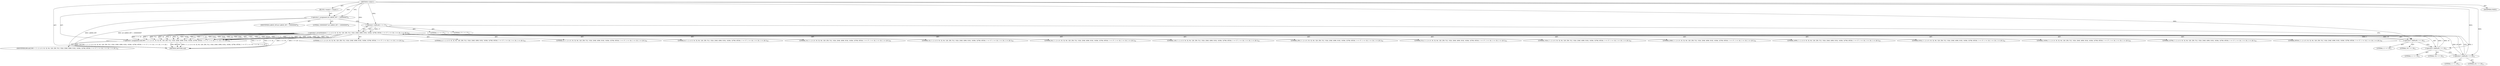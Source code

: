 digraph "&lt;clinit&gt;" {  
"494" [label = <(METHOD,&lt;clinit&gt;)> ]
"495" [label = <(BLOCK,&lt;empty&gt;,&lt;empty&gt;)> ]
"496" [label = <(&lt;operator&gt;.assignment,int LARGE_INT = 1000000007)<SUB>6</SUB>> ]
"497" [label = <(IDENTIFIER,LARGE_INT,int LARGE_INT = 1000000007)<SUB>6</SUB>> ]
"498" [label = <(LITERAL,1000000007,int LARGE_INT = 1000000007)<SUB>6</SUB>> ]
"499" [label = <(&lt;operator&gt;.assignment,int[] BM = { 1, 2, 4, 8, 16, 32, 64, 128, 256, 512, 1024, 2048, 4096, 8192, 16384, 32768, 65536, 1 &lt;&lt; 17, 1 &lt;&lt; 18, 1 &lt;&lt; 19, 1 &lt;&lt; 20 })<SUB>10</SUB>> ]
"500" [label = <(IDENTIFIER,BM,int[] BM = { 1, 2, 4, 8, 16, 32, 64, 128, 256, 512, 1024, 2048, 4096, 8192, 16384, 32768, 65536, 1 &lt;&lt; 17, 1 &lt;&lt; 18, 1 &lt;&lt; 19, 1 &lt;&lt; 20 })<SUB>10</SUB>> ]
"501" [label = <(&lt;operator&gt;.arrayInitializer,{ 1, 2, 4, 8, 16, 32, 64, 128, 256, 512, 1024, 2048, 4096, 8192, 16384, 32768, 65536, 1 &lt;&lt; 17, 1 &lt;&lt; 18, 1 &lt;&lt; 19, 1 &lt;&lt; 20 })<SUB>10</SUB>> ]
"502" [label = <(LITERAL,1,{ 1, 2, 4, 8, 16, 32, 64, 128, 256, 512, 1024, 2048, 4096, 8192, 16384, 32768, 65536, 1 &lt;&lt; 17, 1 &lt;&lt; 18, 1 &lt;&lt; 19, 1 &lt;&lt; 20 })<SUB>10</SUB>> ]
"503" [label = <(LITERAL,2,{ 1, 2, 4, 8, 16, 32, 64, 128, 256, 512, 1024, 2048, 4096, 8192, 16384, 32768, 65536, 1 &lt;&lt; 17, 1 &lt;&lt; 18, 1 &lt;&lt; 19, 1 &lt;&lt; 20 })<SUB>10</SUB>> ]
"504" [label = <(LITERAL,4,{ 1, 2, 4, 8, 16, 32, 64, 128, 256, 512, 1024, 2048, 4096, 8192, 16384, 32768, 65536, 1 &lt;&lt; 17, 1 &lt;&lt; 18, 1 &lt;&lt; 19, 1 &lt;&lt; 20 })<SUB>10</SUB>> ]
"505" [label = <(LITERAL,8,{ 1, 2, 4, 8, 16, 32, 64, 128, 256, 512, 1024, 2048, 4096, 8192, 16384, 32768, 65536, 1 &lt;&lt; 17, 1 &lt;&lt; 18, 1 &lt;&lt; 19, 1 &lt;&lt; 20 })<SUB>10</SUB>> ]
"506" [label = <(LITERAL,16,{ 1, 2, 4, 8, 16, 32, 64, 128, 256, 512, 1024, 2048, 4096, 8192, 16384, 32768, 65536, 1 &lt;&lt; 17, 1 &lt;&lt; 18, 1 &lt;&lt; 19, 1 &lt;&lt; 20 })<SUB>10</SUB>> ]
"507" [label = <(LITERAL,32,{ 1, 2, 4, 8, 16, 32, 64, 128, 256, 512, 1024, 2048, 4096, 8192, 16384, 32768, 65536, 1 &lt;&lt; 17, 1 &lt;&lt; 18, 1 &lt;&lt; 19, 1 &lt;&lt; 20 })<SUB>10</SUB>> ]
"508" [label = <(LITERAL,64,{ 1, 2, 4, 8, 16, 32, 64, 128, 256, 512, 1024, 2048, 4096, 8192, 16384, 32768, 65536, 1 &lt;&lt; 17, 1 &lt;&lt; 18, 1 &lt;&lt; 19, 1 &lt;&lt; 20 })<SUB>10</SUB>> ]
"509" [label = <(LITERAL,128,{ 1, 2, 4, 8, 16, 32, 64, 128, 256, 512, 1024, 2048, 4096, 8192, 16384, 32768, 65536, 1 &lt;&lt; 17, 1 &lt;&lt; 18, 1 &lt;&lt; 19, 1 &lt;&lt; 20 })<SUB>10</SUB>> ]
"510" [label = <(LITERAL,256,{ 1, 2, 4, 8, 16, 32, 64, 128, 256, 512, 1024, 2048, 4096, 8192, 16384, 32768, 65536, 1 &lt;&lt; 17, 1 &lt;&lt; 18, 1 &lt;&lt; 19, 1 &lt;&lt; 20 })<SUB>10</SUB>> ]
"511" [label = <(LITERAL,512,{ 1, 2, 4, 8, 16, 32, 64, 128, 256, 512, 1024, 2048, 4096, 8192, 16384, 32768, 65536, 1 &lt;&lt; 17, 1 &lt;&lt; 18, 1 &lt;&lt; 19, 1 &lt;&lt; 20 })<SUB>10</SUB>> ]
"512" [label = <(LITERAL,1024,{ 1, 2, 4, 8, 16, 32, 64, 128, 256, 512, 1024, 2048, 4096, 8192, 16384, 32768, 65536, 1 &lt;&lt; 17, 1 &lt;&lt; 18, 1 &lt;&lt; 19, 1 &lt;&lt; 20 })<SUB>10</SUB>> ]
"513" [label = <(LITERAL,2048,{ 1, 2, 4, 8, 16, 32, 64, 128, 256, 512, 1024, 2048, 4096, 8192, 16384, 32768, 65536, 1 &lt;&lt; 17, 1 &lt;&lt; 18, 1 &lt;&lt; 19, 1 &lt;&lt; 20 })<SUB>10</SUB>> ]
"514" [label = <(LITERAL,4096,{ 1, 2, 4, 8, 16, 32, 64, 128, 256, 512, 1024, 2048, 4096, 8192, 16384, 32768, 65536, 1 &lt;&lt; 17, 1 &lt;&lt; 18, 1 &lt;&lt; 19, 1 &lt;&lt; 20 })<SUB>10</SUB>> ]
"515" [label = <(LITERAL,8192,{ 1, 2, 4, 8, 16, 32, 64, 128, 256, 512, 1024, 2048, 4096, 8192, 16384, 32768, 65536, 1 &lt;&lt; 17, 1 &lt;&lt; 18, 1 &lt;&lt; 19, 1 &lt;&lt; 20 })<SUB>10</SUB>> ]
"516" [label = <(LITERAL,16384,{ 1, 2, 4, 8, 16, 32, 64, 128, 256, 512, 1024, 2048, 4096, 8192, 16384, 32768, 65536, 1 &lt;&lt; 17, 1 &lt;&lt; 18, 1 &lt;&lt; 19, 1 &lt;&lt; 20 })<SUB>10</SUB>> ]
"517" [label = <(LITERAL,32768,{ 1, 2, 4, 8, 16, 32, 64, 128, 256, 512, 1024, 2048, 4096, 8192, 16384, 32768, 65536, 1 &lt;&lt; 17, 1 &lt;&lt; 18, 1 &lt;&lt; 19, 1 &lt;&lt; 20 })<SUB>10</SUB>> ]
"518" [label = <(LITERAL,65536,{ 1, 2, 4, 8, 16, 32, 64, 128, 256, 512, 1024, 2048, 4096, 8192, 16384, 32768, 65536, 1 &lt;&lt; 17, 1 &lt;&lt; 18, 1 &lt;&lt; 19, 1 &lt;&lt; 20 })<SUB>10</SUB>> ]
"519" [label = <(&lt;operator&gt;.shiftLeft,1 &lt;&lt; 17)<SUB>11</SUB>> ]
"520" [label = <(LITERAL,1,1 &lt;&lt; 17)<SUB>11</SUB>> ]
"521" [label = <(LITERAL,17,1 &lt;&lt; 17)<SUB>11</SUB>> ]
"522" [label = <(&lt;operator&gt;.shiftLeft,1 &lt;&lt; 18)<SUB>11</SUB>> ]
"523" [label = <(LITERAL,1,1 &lt;&lt; 18)<SUB>11</SUB>> ]
"524" [label = <(LITERAL,18,1 &lt;&lt; 18)<SUB>11</SUB>> ]
"525" [label = <(&lt;operator&gt;.shiftLeft,1 &lt;&lt; 19)<SUB>11</SUB>> ]
"526" [label = <(LITERAL,1,1 &lt;&lt; 19)<SUB>11</SUB>> ]
"527" [label = <(LITERAL,19,1 &lt;&lt; 19)<SUB>11</SUB>> ]
"528" [label = <(&lt;operator&gt;.shiftLeft,1 &lt;&lt; 20)<SUB>11</SUB>> ]
"529" [label = <(LITERAL,1,1 &lt;&lt; 20)<SUB>11</SUB>> ]
"530" [label = <(LITERAL,20,1 &lt;&lt; 20)<SUB>11</SUB>> ]
"531" [label = <(MODIFIER,STATIC)> ]
"532" [label = <(METHOD_RETURN,void)> ]
  "494" -> "495"  [ label = "AST: "] 
  "494" -> "531"  [ label = "AST: "] 
  "494" -> "532"  [ label = "AST: "] 
  "495" -> "496"  [ label = "AST: "] 
  "495" -> "499"  [ label = "AST: "] 
  "496" -> "497"  [ label = "AST: "] 
  "496" -> "498"  [ label = "AST: "] 
  "499" -> "500"  [ label = "AST: "] 
  "499" -> "501"  [ label = "AST: "] 
  "501" -> "502"  [ label = "AST: "] 
  "501" -> "503"  [ label = "AST: "] 
  "501" -> "504"  [ label = "AST: "] 
  "501" -> "505"  [ label = "AST: "] 
  "501" -> "506"  [ label = "AST: "] 
  "501" -> "507"  [ label = "AST: "] 
  "501" -> "508"  [ label = "AST: "] 
  "501" -> "509"  [ label = "AST: "] 
  "501" -> "510"  [ label = "AST: "] 
  "501" -> "511"  [ label = "AST: "] 
  "501" -> "512"  [ label = "AST: "] 
  "501" -> "513"  [ label = "AST: "] 
  "501" -> "514"  [ label = "AST: "] 
  "501" -> "515"  [ label = "AST: "] 
  "501" -> "516"  [ label = "AST: "] 
  "501" -> "517"  [ label = "AST: "] 
  "501" -> "518"  [ label = "AST: "] 
  "501" -> "519"  [ label = "AST: "] 
  "501" -> "522"  [ label = "AST: "] 
  "501" -> "525"  [ label = "AST: "] 
  "501" -> "528"  [ label = "AST: "] 
  "519" -> "520"  [ label = "AST: "] 
  "519" -> "521"  [ label = "AST: "] 
  "522" -> "523"  [ label = "AST: "] 
  "522" -> "524"  [ label = "AST: "] 
  "525" -> "526"  [ label = "AST: "] 
  "525" -> "527"  [ label = "AST: "] 
  "528" -> "529"  [ label = "AST: "] 
  "528" -> "530"  [ label = "AST: "] 
  "496" -> "519"  [ label = "CFG: "] 
  "499" -> "532"  [ label = "CFG: "] 
  "501" -> "499"  [ label = "CFG: "] 
  "519" -> "522"  [ label = "CFG: "] 
  "522" -> "525"  [ label = "CFG: "] 
  "525" -> "528"  [ label = "CFG: "] 
  "528" -> "501"  [ label = "CFG: "] 
  "494" -> "496"  [ label = "CFG: "] 
  "496" -> "532"  [ label = "DDG: int LARGE_INT = 1000000007"] 
  "501" -> "532"  [ label = "DDG: 1 &lt;&lt; 17"] 
  "501" -> "532"  [ label = "DDG: 1 &lt;&lt; 18"] 
  "501" -> "532"  [ label = "DDG: 1 &lt;&lt; 19"] 
  "501" -> "532"  [ label = "DDG: 1 &lt;&lt; 20"] 
  "499" -> "532"  [ label = "DDG: { 1, 2, 4, 8, 16, 32, 64, 128, 256, 512, 1024, 2048, 4096, 8192, 16384, 32768, 65536, 1 &lt;&lt; 17, 1 &lt;&lt; 18, 1 &lt;&lt; 19, 1 &lt;&lt; 20 }"] 
  "499" -> "532"  [ label = "DDG: int[] BM = { 1, 2, 4, 8, 16, 32, 64, 128, 256, 512, 1024, 2048, 4096, 8192, 16384, 32768, 65536, 1 &lt;&lt; 17, 1 &lt;&lt; 18, 1 &lt;&lt; 19, 1 &lt;&lt; 20 }"] 
  "496" -> "532"  [ label = "DDG: LARGE_INT"] 
  "499" -> "532"  [ label = "DDG: BM"] 
  "494" -> "496"  [ label = "DDG: "] 
  "501" -> "499"  [ label = "DDG: 2"] 
  "501" -> "499"  [ label = "DDG: 65536"] 
  "501" -> "499"  [ label = "DDG: 1 &lt;&lt; 17"] 
  "501" -> "499"  [ label = "DDG: 1 &lt;&lt; 19"] 
  "501" -> "499"  [ label = "DDG: 128"] 
  "501" -> "499"  [ label = "DDG: 32768"] 
  "501" -> "499"  [ label = "DDG: 256"] 
  "501" -> "499"  [ label = "DDG: 1024"] 
  "501" -> "499"  [ label = "DDG: 1 &lt;&lt; 18"] 
  "501" -> "499"  [ label = "DDG: 1"] 
  "501" -> "499"  [ label = "DDG: 512"] 
  "501" -> "499"  [ label = "DDG: 64"] 
  "501" -> "499"  [ label = "DDG: 8"] 
  "501" -> "499"  [ label = "DDG: 32"] 
  "501" -> "499"  [ label = "DDG: 16384"] 
  "501" -> "499"  [ label = "DDG: 4"] 
  "501" -> "499"  [ label = "DDG: 1 &lt;&lt; 20"] 
  "501" -> "499"  [ label = "DDG: 8192"] 
  "501" -> "499"  [ label = "DDG: 2048"] 
  "501" -> "499"  [ label = "DDG: 16"] 
  "501" -> "499"  [ label = "DDG: 4096"] 
  "494" -> "501"  [ label = "DDG: "] 
  "519" -> "501"  [ label = "DDG: 1"] 
  "519" -> "501"  [ label = "DDG: 17"] 
  "522" -> "501"  [ label = "DDG: 1"] 
  "522" -> "501"  [ label = "DDG: 18"] 
  "525" -> "501"  [ label = "DDG: 1"] 
  "525" -> "501"  [ label = "DDG: 19"] 
  "528" -> "501"  [ label = "DDG: 1"] 
  "528" -> "501"  [ label = "DDG: 20"] 
  "494" -> "519"  [ label = "DDG: "] 
  "494" -> "522"  [ label = "DDG: "] 
  "494" -> "525"  [ label = "DDG: "] 
  "494" -> "528"  [ label = "DDG: "] 
}

